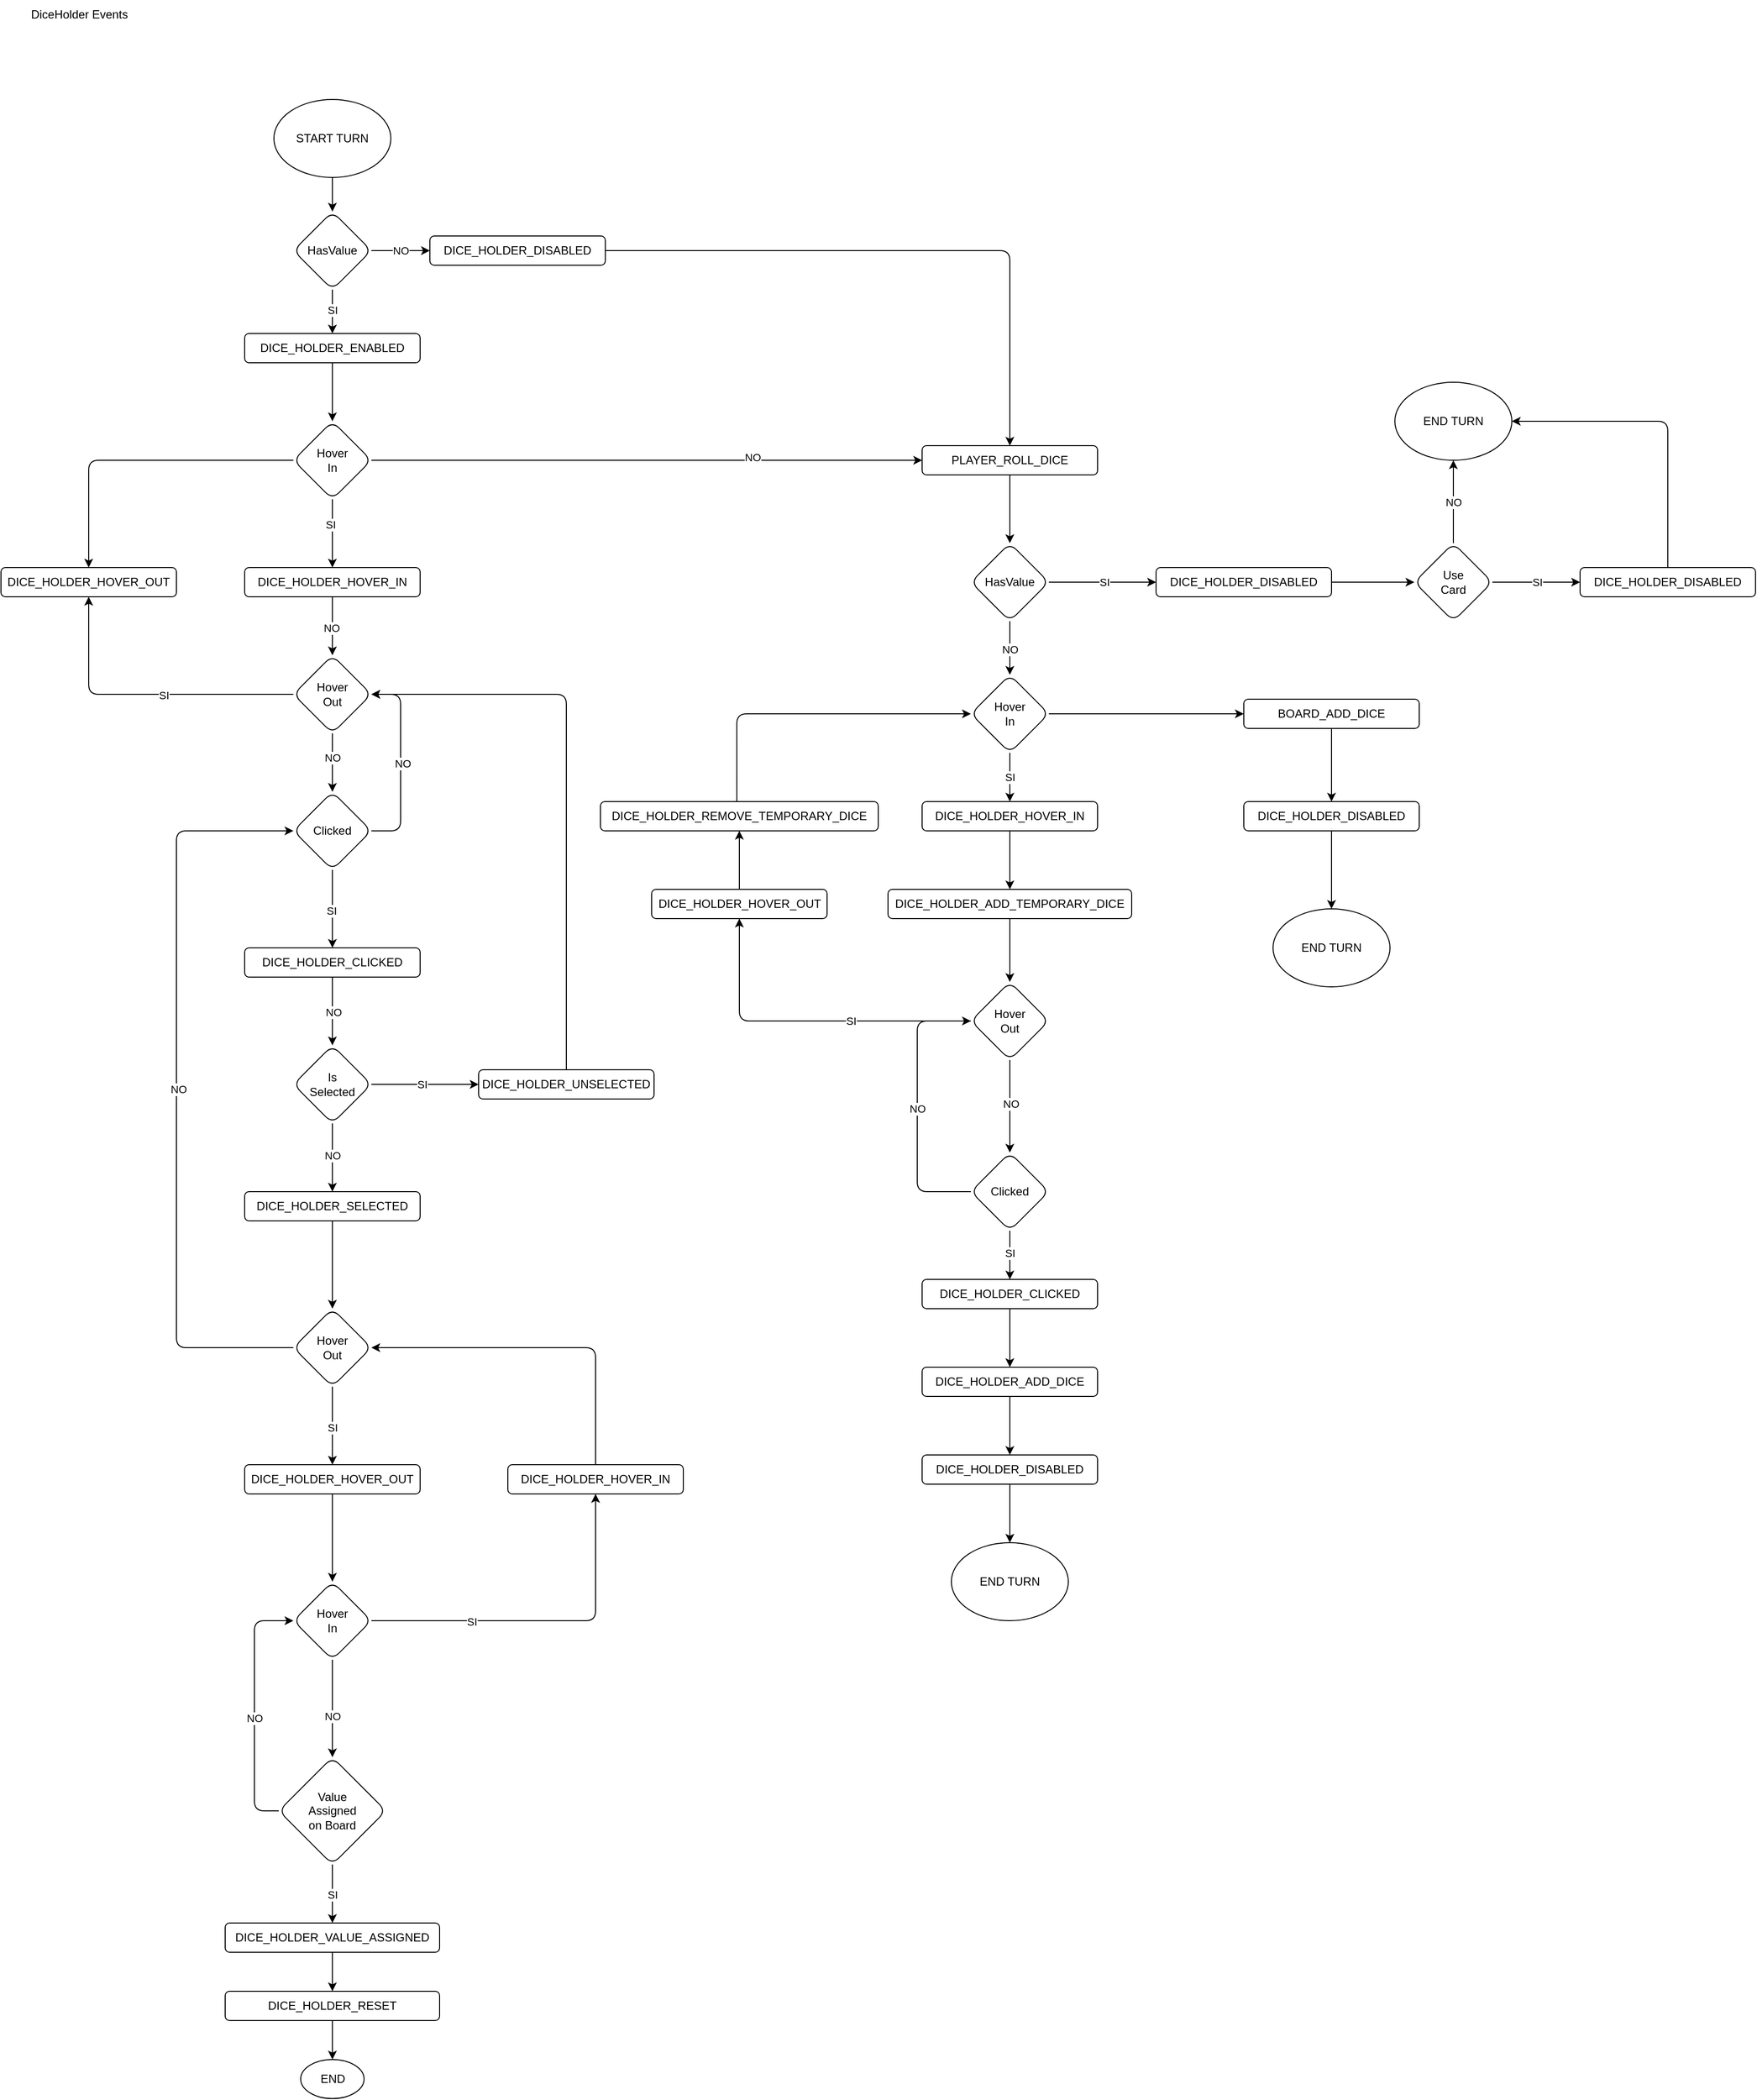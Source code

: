 <mxfile>
    <diagram id="wzjR2wCXqIjvJVAoCHVn" name="Page-1">
        <mxGraphModel dx="1646" dy="928" grid="1" gridSize="10" guides="1" tooltips="1" connect="1" arrows="1" fold="1" page="1" pageScale="1" pageWidth="850" pageHeight="1100" background="#FFFFFF" math="0" shadow="0">
            <root>
                <mxCell id="0"/>
                <mxCell id="1" parent="0"/>
                <mxCell id="2" value="DiceHolder Events" style="text;html=1;align=center;verticalAlign=middle;resizable=0;points=[];autosize=1;strokeColor=none;fillColor=none;" parent="1" vertex="1">
                    <mxGeometry x="20" y="8" width="120" height="30" as="geometry"/>
                </mxCell>
                <mxCell id="16" style="edgeStyle=none;html=1;" parent="1" source="3" target="4" edge="1">
                    <mxGeometry relative="1" as="geometry"/>
                </mxCell>
                <mxCell id="3" value="START TURN" style="ellipse;whiteSpace=wrap;html=1;" parent="1" vertex="1">
                    <mxGeometry x="280" y="110" width="120" height="80" as="geometry"/>
                </mxCell>
                <mxCell id="7" style="edgeStyle=none;html=1;" parent="1" source="4" target="6" edge="1">
                    <mxGeometry relative="1" as="geometry"/>
                </mxCell>
                <mxCell id="8" value="NO" style="edgeLabel;html=1;align=center;verticalAlign=middle;resizable=0;points=[];" parent="7" vertex="1" connectable="0">
                    <mxGeometry x="0.163" y="2" relative="1" as="geometry">
                        <mxPoint x="-5" y="2" as="offset"/>
                    </mxGeometry>
                </mxCell>
                <mxCell id="17" style="edgeStyle=none;html=1;" parent="1" source="4" target="5" edge="1">
                    <mxGeometry relative="1" as="geometry"/>
                </mxCell>
                <mxCell id="137" value="SI" style="edgeLabel;html=1;align=center;verticalAlign=middle;resizable=0;points=[];" parent="17" vertex="1" connectable="0">
                    <mxGeometry x="-0.084" relative="1" as="geometry">
                        <mxPoint as="offset"/>
                    </mxGeometry>
                </mxCell>
                <mxCell id="4" value="HasValue" style="rhombus;whiteSpace=wrap;html=1;perimeterSpacing=0;rounded=1;" parent="1" vertex="1">
                    <mxGeometry x="300" y="225" width="80" height="80" as="geometry"/>
                </mxCell>
                <mxCell id="18" style="edgeStyle=none;html=1;" parent="1" source="5" target="11" edge="1">
                    <mxGeometry relative="1" as="geometry"/>
                </mxCell>
                <mxCell id="5" value="DICE_HOLDER_ENABLED" style="rounded=1;whiteSpace=wrap;html=1;" parent="1" vertex="1">
                    <mxGeometry x="250" y="350" width="180" height="30" as="geometry"/>
                </mxCell>
                <mxCell id="6" value="DICE_HOLDER_DISABLED" style="rounded=1;whiteSpace=wrap;html=1;" parent="1" vertex="1">
                    <mxGeometry x="440" y="250" width="180" height="30" as="geometry"/>
                </mxCell>
                <mxCell id="87" style="edgeStyle=none;html=1;" parent="1" source="10" target="86" edge="1">
                    <mxGeometry relative="1" as="geometry"/>
                </mxCell>
                <mxCell id="10" value="PLAYER_ROLL_DICE" style="rounded=1;whiteSpace=wrap;html=1;" parent="1" vertex="1">
                    <mxGeometry x="945" y="465" width="180" height="30" as="geometry"/>
                </mxCell>
                <mxCell id="15" style="edgeStyle=none;html=1;" parent="1" source="11" target="10" edge="1">
                    <mxGeometry relative="1" as="geometry"/>
                </mxCell>
                <mxCell id="35" value="NO" style="edgeLabel;html=1;align=center;verticalAlign=middle;resizable=0;points=[];" parent="15" vertex="1" connectable="0">
                    <mxGeometry x="0.382" y="3" relative="1" as="geometry">
                        <mxPoint as="offset"/>
                    </mxGeometry>
                </mxCell>
                <mxCell id="22" style="edgeStyle=none;html=1;" parent="1" source="11" target="20" edge="1">
                    <mxGeometry relative="1" as="geometry"/>
                </mxCell>
                <mxCell id="25" value="SI" style="edgeLabel;html=1;align=center;verticalAlign=middle;resizable=0;points=[];" parent="22" vertex="1" connectable="0">
                    <mxGeometry x="-0.26" y="-2" relative="1" as="geometry">
                        <mxPoint as="offset"/>
                    </mxGeometry>
                </mxCell>
                <mxCell id="23" style="edgeStyle=orthogonalEdgeStyle;html=1;entryX=0.5;entryY=0;entryDx=0;entryDy=0;" parent="1" source="11" target="21" edge="1">
                    <mxGeometry relative="1" as="geometry"/>
                </mxCell>
                <mxCell id="11" value="Hover&lt;div&gt;In&lt;/div&gt;" style="rhombus;whiteSpace=wrap;html=1;perimeterSpacing=0;rounded=1;" parent="1" vertex="1">
                    <mxGeometry x="300" y="440" width="80" height="80" as="geometry"/>
                </mxCell>
                <mxCell id="14" style="edgeStyle=orthogonalEdgeStyle;html=1;exitX=1;exitY=0.5;exitDx=0;exitDy=0;entryX=0.5;entryY=0;entryDx=0;entryDy=0;" parent="1" source="6" target="10" edge="1">
                    <mxGeometry relative="1" as="geometry">
                        <mxPoint x="840" y="410" as="targetPoint"/>
                    </mxGeometry>
                </mxCell>
                <mxCell id="27" style="edgeStyle=none;html=1;" parent="1" source="20" target="26" edge="1">
                    <mxGeometry relative="1" as="geometry"/>
                </mxCell>
                <mxCell id="28" value="NO" style="edgeLabel;html=1;align=center;verticalAlign=middle;resizable=0;points=[];" parent="27" vertex="1" connectable="0">
                    <mxGeometry x="0.067" y="-1" relative="1" as="geometry">
                        <mxPoint as="offset"/>
                    </mxGeometry>
                </mxCell>
                <mxCell id="20" value="DICE_HOLDER_HOVER_IN" style="rounded=1;whiteSpace=wrap;html=1;" parent="1" vertex="1">
                    <mxGeometry x="250" y="590" width="180" height="30" as="geometry"/>
                </mxCell>
                <mxCell id="21" value="DICE_HOLDER_HOVER_OUT" style="rounded=1;whiteSpace=wrap;html=1;" parent="1" vertex="1">
                    <mxGeometry y="590" width="180" height="30" as="geometry"/>
                </mxCell>
                <mxCell id="29" style="edgeStyle=orthogonalEdgeStyle;html=1;entryX=0.5;entryY=1;entryDx=0;entryDy=0;" parent="1" source="26" target="21" edge="1">
                    <mxGeometry relative="1" as="geometry"/>
                </mxCell>
                <mxCell id="46" value="SI" style="edgeLabel;html=1;align=center;verticalAlign=middle;resizable=0;points=[];" parent="29" vertex="1" connectable="0">
                    <mxGeometry x="-0.143" y="1" relative="1" as="geometry">
                        <mxPoint as="offset"/>
                    </mxGeometry>
                </mxCell>
                <mxCell id="32" style="edgeStyle=none;html=1;" parent="1" source="26" target="31" edge="1">
                    <mxGeometry relative="1" as="geometry"/>
                </mxCell>
                <mxCell id="36" value="NO" style="edgeLabel;html=1;align=center;verticalAlign=middle;resizable=0;points=[];" parent="32" vertex="1" connectable="0">
                    <mxGeometry x="-0.171" relative="1" as="geometry">
                        <mxPoint as="offset"/>
                    </mxGeometry>
                </mxCell>
                <mxCell id="26" value="Hover&lt;div&gt;Out&lt;/div&gt;" style="rhombus;whiteSpace=wrap;html=1;perimeterSpacing=0;rounded=1;" parent="1" vertex="1">
                    <mxGeometry x="300" y="680" width="80" height="80" as="geometry"/>
                </mxCell>
                <mxCell id="33" style="edgeStyle=orthogonalEdgeStyle;html=1;entryX=1;entryY=0.5;entryDx=0;entryDy=0;" parent="1" source="31" target="26" edge="1">
                    <mxGeometry relative="1" as="geometry">
                        <Array as="points">
                            <mxPoint x="410" y="860"/>
                            <mxPoint x="410" y="720"/>
                        </Array>
                    </mxGeometry>
                </mxCell>
                <mxCell id="34" value="NO" style="edgeLabel;html=1;align=center;verticalAlign=middle;resizable=0;points=[];" parent="33" vertex="1" connectable="0">
                    <mxGeometry x="-0.234" y="-2" relative="1" as="geometry">
                        <mxPoint y="-23" as="offset"/>
                    </mxGeometry>
                </mxCell>
                <mxCell id="39" style="edgeStyle=none;html=1;" parent="1" source="31" target="38" edge="1">
                    <mxGeometry relative="1" as="geometry"/>
                </mxCell>
                <mxCell id="40" value="SI" style="edgeLabel;html=1;align=center;verticalAlign=middle;resizable=0;points=[];" parent="39" vertex="1" connectable="0">
                    <mxGeometry x="0.041" y="-1" relative="1" as="geometry">
                        <mxPoint as="offset"/>
                    </mxGeometry>
                </mxCell>
                <mxCell id="31" value="Clicked" style="rhombus;whiteSpace=wrap;html=1;perimeterSpacing=0;rounded=1;" parent="1" vertex="1">
                    <mxGeometry x="300" y="820" width="80" height="80" as="geometry"/>
                </mxCell>
                <mxCell id="42" style="edgeStyle=none;html=1;entryX=0.5;entryY=0;entryDx=0;entryDy=0;" parent="1" source="38" target="41" edge="1">
                    <mxGeometry relative="1" as="geometry"/>
                </mxCell>
                <mxCell id="44" value="NO" style="edgeLabel;html=1;align=center;verticalAlign=middle;resizable=0;points=[];" parent="42" vertex="1" connectable="0">
                    <mxGeometry x="0.016" y="1" relative="1" as="geometry">
                        <mxPoint as="offset"/>
                    </mxGeometry>
                </mxCell>
                <mxCell id="38" value="DICE_HOLDER_CLICKED" style="rounded=1;whiteSpace=wrap;html=1;" parent="1" vertex="1">
                    <mxGeometry x="250" y="980" width="180" height="30" as="geometry"/>
                </mxCell>
                <mxCell id="49" style="edgeStyle=none;html=1;horizontal=1;" parent="1" source="41" target="48" edge="1">
                    <mxGeometry relative="1" as="geometry"/>
                </mxCell>
                <mxCell id="53" value="NO" style="edgeLabel;html=1;align=center;verticalAlign=middle;resizable=0;points=[];" parent="49" vertex="1" connectable="0">
                    <mxGeometry x="0.51" relative="1" as="geometry">
                        <mxPoint y="-20" as="offset"/>
                    </mxGeometry>
                </mxCell>
                <mxCell id="51" style="edgeStyle=none;html=1;entryX=0;entryY=0.5;entryDx=0;entryDy=0;" parent="1" source="41" target="50" edge="1">
                    <mxGeometry relative="1" as="geometry"/>
                </mxCell>
                <mxCell id="54" value="SI" style="edgeLabel;html=1;align=center;verticalAlign=middle;resizable=0;points=[];" parent="51" vertex="1" connectable="0">
                    <mxGeometry x="-0.054" relative="1" as="geometry">
                        <mxPoint as="offset"/>
                    </mxGeometry>
                </mxCell>
                <mxCell id="41" value="Is&lt;div&gt;Selected&lt;/div&gt;" style="rhombus;whiteSpace=wrap;html=1;perimeterSpacing=0;rounded=1;" parent="1" vertex="1">
                    <mxGeometry x="300" y="1080" width="80" height="80" as="geometry"/>
                </mxCell>
                <mxCell id="58" style="edgeStyle=none;html=1;" parent="1" source="48" target="57" edge="1">
                    <mxGeometry relative="1" as="geometry"/>
                </mxCell>
                <mxCell id="48" value="DICE_HOLDER_SELECTED" style="rounded=1;whiteSpace=wrap;html=1;" parent="1" vertex="1">
                    <mxGeometry x="250" y="1230" width="180" height="30" as="geometry"/>
                </mxCell>
                <mxCell id="56" style="edgeStyle=orthogonalEdgeStyle;html=1;" parent="1" source="50" edge="1">
                    <mxGeometry relative="1" as="geometry">
                        <mxPoint x="380" y="720" as="targetPoint"/>
                        <Array as="points">
                            <mxPoint x="580" y="720"/>
                        </Array>
                    </mxGeometry>
                </mxCell>
                <mxCell id="50" value="DICE_HOLDER_UNSELECTED" style="rounded=1;whiteSpace=wrap;html=1;" parent="1" vertex="1">
                    <mxGeometry x="490" y="1105" width="180" height="30" as="geometry"/>
                </mxCell>
                <mxCell id="59" style="edgeStyle=orthogonalEdgeStyle;html=1;entryX=0;entryY=0.5;entryDx=0;entryDy=0;exitX=0;exitY=0.5;exitDx=0;exitDy=0;" parent="1" source="57" target="31" edge="1">
                    <mxGeometry relative="1" as="geometry">
                        <mxPoint x="141.724" y="1040" as="targetPoint"/>
                        <Array as="points">
                            <mxPoint x="180" y="1390"/>
                            <mxPoint x="180" y="860"/>
                        </Array>
                    </mxGeometry>
                </mxCell>
                <mxCell id="60" value="NO" style="edgeLabel;html=1;align=center;verticalAlign=middle;resizable=0;points=[];" parent="59" vertex="1" connectable="0">
                    <mxGeometry x="0.0" y="-2" relative="1" as="geometry">
                        <mxPoint as="offset"/>
                    </mxGeometry>
                </mxCell>
                <mxCell id="63" style="edgeStyle=none;html=1;entryX=0.5;entryY=0;entryDx=0;entryDy=0;" parent="1" source="57" target="62" edge="1">
                    <mxGeometry relative="1" as="geometry"/>
                </mxCell>
                <mxCell id="64" value="SI" style="edgeLabel;html=1;align=center;verticalAlign=middle;resizable=0;points=[];" parent="63" vertex="1" connectable="0">
                    <mxGeometry x="0.044" relative="1" as="geometry">
                        <mxPoint as="offset"/>
                    </mxGeometry>
                </mxCell>
                <mxCell id="57" value="Hover&lt;div&gt;Out&lt;/div&gt;" style="rhombus;whiteSpace=wrap;html=1;perimeterSpacing=0;rounded=1;" parent="1" vertex="1">
                    <mxGeometry x="300" y="1350" width="80" height="80" as="geometry"/>
                </mxCell>
                <mxCell id="66" style="edgeStyle=none;html=1;entryX=0.5;entryY=0;entryDx=0;entryDy=0;" parent="1" source="62" target="65" edge="1">
                    <mxGeometry relative="1" as="geometry"/>
                </mxCell>
                <mxCell id="62" value="DICE_HOLDER_HOVER_OUT" style="rounded=1;whiteSpace=wrap;html=1;" parent="1" vertex="1">
                    <mxGeometry x="250" y="1510" width="180" height="30" as="geometry"/>
                </mxCell>
                <mxCell id="68" style="edgeStyle=orthogonalEdgeStyle;html=1;entryX=0.5;entryY=1;entryDx=0;entryDy=0;" parent="1" source="65" target="67" edge="1">
                    <mxGeometry relative="1" as="geometry"/>
                </mxCell>
                <mxCell id="70" value="SI" style="edgeLabel;html=1;align=center;verticalAlign=middle;resizable=0;points=[];" parent="68" vertex="1" connectable="0">
                    <mxGeometry x="-0.431" y="-1" relative="1" as="geometry">
                        <mxPoint as="offset"/>
                    </mxGeometry>
                </mxCell>
                <mxCell id="73" style="edgeStyle=none;html=1;entryX=0.5;entryY=0;entryDx=0;entryDy=0;" parent="1" source="65" target="72" edge="1">
                    <mxGeometry relative="1" as="geometry"/>
                </mxCell>
                <mxCell id="74" value="NO" style="edgeLabel;html=1;align=center;verticalAlign=middle;resizable=0;points=[];" parent="73" vertex="1" connectable="0">
                    <mxGeometry x="0.157" relative="1" as="geometry">
                        <mxPoint as="offset"/>
                    </mxGeometry>
                </mxCell>
                <mxCell id="65" value="Hover&lt;div&gt;In&lt;/div&gt;" style="rhombus;whiteSpace=wrap;html=1;perimeterSpacing=0;rounded=1;" parent="1" vertex="1">
                    <mxGeometry x="300" y="1630" width="80" height="80" as="geometry"/>
                </mxCell>
                <mxCell id="71" style="edgeStyle=orthogonalEdgeStyle;html=1;entryX=1;entryY=0.5;entryDx=0;entryDy=0;exitX=0.5;exitY=0;exitDx=0;exitDy=0;" parent="1" source="67" target="57" edge="1">
                    <mxGeometry relative="1" as="geometry"/>
                </mxCell>
                <mxCell id="67" value="DICE_HOLDER_HOVER_IN" style="rounded=1;whiteSpace=wrap;html=1;" parent="1" vertex="1">
                    <mxGeometry x="520" y="1510" width="180" height="30" as="geometry"/>
                </mxCell>
                <mxCell id="75" style="edgeStyle=orthogonalEdgeStyle;html=1;entryX=0;entryY=0.5;entryDx=0;entryDy=0;exitX=0;exitY=0.5;exitDx=0;exitDy=0;" parent="1" source="72" target="65" edge="1">
                    <mxGeometry relative="1" as="geometry">
                        <Array as="points">
                            <mxPoint x="260" y="1865"/>
                            <mxPoint x="260" y="1670"/>
                        </Array>
                    </mxGeometry>
                </mxCell>
                <mxCell id="77" value="NO" style="edgeLabel;html=1;align=center;verticalAlign=middle;resizable=0;points=[];" parent="75" vertex="1" connectable="0">
                    <mxGeometry x="-0.076" relative="1" as="geometry">
                        <mxPoint as="offset"/>
                    </mxGeometry>
                </mxCell>
                <mxCell id="80" style="edgeStyle=none;html=1;" parent="1" source="72" target="79" edge="1">
                    <mxGeometry relative="1" as="geometry"/>
                </mxCell>
                <mxCell id="81" value="SI" style="edgeLabel;html=1;align=center;verticalAlign=middle;resizable=0;points=[];" parent="80" vertex="1" connectable="0">
                    <mxGeometry x="0.023" relative="1" as="geometry">
                        <mxPoint as="offset"/>
                    </mxGeometry>
                </mxCell>
                <mxCell id="72" value="Value&lt;div&gt;Assigned&lt;/div&gt;&lt;div&gt;on Board&lt;/div&gt;" style="rhombus;whiteSpace=wrap;html=1;perimeterSpacing=0;rounded=1;" parent="1" vertex="1">
                    <mxGeometry x="285" y="1810" width="110" height="110" as="geometry"/>
                </mxCell>
                <mxCell id="83" style="edgeStyle=none;html=1;" parent="1" source="79" target="82" edge="1">
                    <mxGeometry relative="1" as="geometry"/>
                </mxCell>
                <mxCell id="79" value="DICE_HOLDER_VALUE_ASSIGNED" style="rounded=1;whiteSpace=wrap;html=1;" parent="1" vertex="1">
                    <mxGeometry x="230" y="1980" width="220" height="30" as="geometry"/>
                </mxCell>
                <mxCell id="85" style="edgeStyle=none;html=1;" parent="1" source="82" target="84" edge="1">
                    <mxGeometry relative="1" as="geometry"/>
                </mxCell>
                <mxCell id="82" value="DICE_HOLDER_RESET" style="rounded=1;whiteSpace=wrap;html=1;" parent="1" vertex="1">
                    <mxGeometry x="230" y="2050" width="220" height="30" as="geometry"/>
                </mxCell>
                <mxCell id="84" value="END" style="ellipse;whiteSpace=wrap;html=1;" parent="1" vertex="1">
                    <mxGeometry x="307.5" y="2120" width="65" height="40" as="geometry"/>
                </mxCell>
                <mxCell id="89" style="edgeStyle=none;html=1;" parent="1" source="86" target="88" edge="1">
                    <mxGeometry relative="1" as="geometry"/>
                </mxCell>
                <mxCell id="121" value="NO" style="edgeLabel;html=1;align=center;verticalAlign=middle;resizable=0;points=[];" parent="89" vertex="1" connectable="0">
                    <mxGeometry x="0.052" relative="1" as="geometry">
                        <mxPoint as="offset"/>
                    </mxGeometry>
                </mxCell>
                <mxCell id="120" style="edgeStyle=none;html=1;entryX=0;entryY=0.5;entryDx=0;entryDy=0;" parent="1" source="86" target="118" edge="1">
                    <mxGeometry relative="1" as="geometry"/>
                </mxCell>
                <mxCell id="122" value="SI" style="edgeLabel;html=1;align=center;verticalAlign=middle;resizable=0;points=[];" parent="120" vertex="1" connectable="0">
                    <mxGeometry x="0.037" relative="1" as="geometry">
                        <mxPoint as="offset"/>
                    </mxGeometry>
                </mxCell>
                <mxCell id="86" value="HasValue" style="rhombus;whiteSpace=wrap;html=1;perimeterSpacing=0;rounded=1;" parent="1" vertex="1">
                    <mxGeometry x="995" y="565" width="80" height="80" as="geometry"/>
                </mxCell>
                <mxCell id="91" style="edgeStyle=none;html=1;" parent="1" source="88" target="90" edge="1">
                    <mxGeometry relative="1" as="geometry"/>
                </mxCell>
                <mxCell id="123" value="SI" style="edgeLabel;html=1;align=center;verticalAlign=middle;resizable=0;points=[];" parent="91" vertex="1" connectable="0">
                    <mxGeometry x="0.002" relative="1" as="geometry">
                        <mxPoint as="offset"/>
                    </mxGeometry>
                </mxCell>
                <mxCell id="147" style="edgeStyle=none;html=1;entryX=0;entryY=0.5;entryDx=0;entryDy=0;" parent="1" source="88" target="146" edge="1">
                    <mxGeometry relative="1" as="geometry"/>
                </mxCell>
                <mxCell id="88" value="Hover&lt;div&gt;In&lt;/div&gt;" style="rhombus;whiteSpace=wrap;html=1;perimeterSpacing=0;rounded=1;" parent="1" vertex="1">
                    <mxGeometry x="995" y="700" width="80" height="80" as="geometry"/>
                </mxCell>
                <mxCell id="93" style="edgeStyle=none;html=1;" parent="1" source="90" target="92" edge="1">
                    <mxGeometry relative="1" as="geometry"/>
                </mxCell>
                <mxCell id="90" value="DICE_HOLDER_HOVER_IN" style="rounded=1;whiteSpace=wrap;html=1;" parent="1" vertex="1">
                    <mxGeometry x="945" y="830" width="180" height="30" as="geometry"/>
                </mxCell>
                <mxCell id="102" style="edgeStyle=none;html=1;entryX=0.5;entryY=0;entryDx=0;entryDy=0;" parent="1" source="92" target="94" edge="1">
                    <mxGeometry relative="1" as="geometry"/>
                </mxCell>
                <mxCell id="92" value="DICE_HOLDER_ADD_TEMPORARY_DICE" style="rounded=1;whiteSpace=wrap;html=1;" parent="1" vertex="1">
                    <mxGeometry x="910" y="920" width="250" height="30" as="geometry"/>
                </mxCell>
                <mxCell id="97" style="edgeStyle=none;html=1;" parent="1" source="94" target="96" edge="1">
                    <mxGeometry relative="1" as="geometry"/>
                </mxCell>
                <mxCell id="99" value="NO" style="edgeLabel;html=1;align=center;verticalAlign=middle;resizable=0;points=[];" parent="97" vertex="1" connectable="0">
                    <mxGeometry x="-0.063" y="1" relative="1" as="geometry">
                        <mxPoint as="offset"/>
                    </mxGeometry>
                </mxCell>
                <mxCell id="106" style="edgeStyle=orthogonalEdgeStyle;html=1;entryX=0.5;entryY=1;entryDx=0;entryDy=0;" parent="1" source="94" target="103" edge="1">
                    <mxGeometry relative="1" as="geometry"/>
                </mxCell>
                <mxCell id="109" value="SI" style="edgeLabel;html=1;align=center;verticalAlign=middle;resizable=0;points=[];" parent="106" vertex="1" connectable="0">
                    <mxGeometry x="-0.278" relative="1" as="geometry">
                        <mxPoint as="offset"/>
                    </mxGeometry>
                </mxCell>
                <mxCell id="94" value="Hover&lt;div&gt;Out&lt;/div&gt;" style="rhombus;whiteSpace=wrap;html=1;perimeterSpacing=0;rounded=1;" parent="1" vertex="1">
                    <mxGeometry x="995" y="1015" width="80" height="80" as="geometry"/>
                </mxCell>
                <mxCell id="98" style="edgeStyle=orthogonalEdgeStyle;html=1;entryX=0;entryY=0.5;entryDx=0;entryDy=0;exitX=0;exitY=0.5;exitDx=0;exitDy=0;" parent="1" source="96" target="94" edge="1">
                    <mxGeometry relative="1" as="geometry">
                        <Array as="points">
                            <mxPoint x="940" y="1230"/>
                            <mxPoint x="940" y="1055"/>
                        </Array>
                    </mxGeometry>
                </mxCell>
                <mxCell id="101" value="NO" style="edgeLabel;html=1;align=center;verticalAlign=middle;resizable=0;points=[];" parent="98" vertex="1" connectable="0">
                    <mxGeometry x="-0.014" relative="1" as="geometry">
                        <mxPoint as="offset"/>
                    </mxGeometry>
                </mxCell>
                <mxCell id="111" style="edgeStyle=none;html=1;" parent="1" source="96" target="110" edge="1">
                    <mxGeometry relative="1" as="geometry"/>
                </mxCell>
                <mxCell id="140" value="SI" style="edgeLabel;html=1;align=center;verticalAlign=middle;resizable=0;points=[];" parent="111" vertex="1" connectable="0">
                    <mxGeometry x="-0.093" relative="1" as="geometry">
                        <mxPoint as="offset"/>
                    </mxGeometry>
                </mxCell>
                <mxCell id="96" value="Clicked" style="rhombus;whiteSpace=wrap;html=1;perimeterSpacing=0;rounded=1;" parent="1" vertex="1">
                    <mxGeometry x="995" y="1190" width="80" height="80" as="geometry"/>
                </mxCell>
                <mxCell id="107" style="edgeStyle=none;html=1;entryX=0.5;entryY=1;entryDx=0;entryDy=0;" parent="1" source="103" target="104" edge="1">
                    <mxGeometry relative="1" as="geometry"/>
                </mxCell>
                <mxCell id="103" value="DICE_HOLDER_HOVER_OUT" style="rounded=1;whiteSpace=wrap;html=1;" parent="1" vertex="1">
                    <mxGeometry x="667.5" y="920" width="180" height="30" as="geometry"/>
                </mxCell>
                <mxCell id="108" style="edgeStyle=orthogonalEdgeStyle;html=1;entryX=0;entryY=0.5;entryDx=0;entryDy=0;exitX=0.491;exitY=0.04;exitDx=0;exitDy=0;exitPerimeter=0;" parent="1" source="104" target="88" edge="1">
                    <mxGeometry relative="1" as="geometry">
                        <mxPoint x="640" y="760" as="sourcePoint"/>
                        <mxPoint x="957.5" y="730" as="targetPoint"/>
                        <Array as="points">
                            <mxPoint x="755" y="740"/>
                        </Array>
                    </mxGeometry>
                </mxCell>
                <mxCell id="104" value="DICE_HOLDER_REMOVE_TEMPORARY_DICE" style="rounded=1;whiteSpace=wrap;html=1;" parent="1" vertex="1">
                    <mxGeometry x="615" y="830" width="285" height="30" as="geometry"/>
                </mxCell>
                <mxCell id="115" style="edgeStyle=none;html=1;" parent="1" source="110" target="112" edge="1">
                    <mxGeometry relative="1" as="geometry"/>
                </mxCell>
                <mxCell id="110" value="DICE_HOLDER_CLICKED" style="rounded=1;whiteSpace=wrap;html=1;" parent="1" vertex="1">
                    <mxGeometry x="945" y="1320" width="180" height="30" as="geometry"/>
                </mxCell>
                <mxCell id="116" style="edgeStyle=none;html=1;" parent="1" source="112" target="113" edge="1">
                    <mxGeometry relative="1" as="geometry"/>
                </mxCell>
                <mxCell id="112" value="DICE_HOLDER_ADD_DICE" style="rounded=1;whiteSpace=wrap;html=1;" parent="1" vertex="1">
                    <mxGeometry x="945" y="1410" width="180" height="30" as="geometry"/>
                </mxCell>
                <mxCell id="117" style="edgeStyle=none;html=1;" parent="1" source="113" target="114" edge="1">
                    <mxGeometry relative="1" as="geometry"/>
                </mxCell>
                <mxCell id="113" value="DICE_HOLDER_DISABLED" style="rounded=1;whiteSpace=wrap;html=1;" parent="1" vertex="1">
                    <mxGeometry x="945" y="1500" width="180" height="30" as="geometry"/>
                </mxCell>
                <mxCell id="114" value="END TURN" style="ellipse;whiteSpace=wrap;html=1;" parent="1" vertex="1">
                    <mxGeometry x="975" y="1590" width="120" height="80" as="geometry"/>
                </mxCell>
                <mxCell id="125" style="edgeStyle=none;html=1;entryX=0;entryY=0.5;entryDx=0;entryDy=0;" parent="1" source="118" target="124" edge="1">
                    <mxGeometry relative="1" as="geometry"/>
                </mxCell>
                <mxCell id="118" value="DICE_HOLDER_DISABLED" style="rounded=1;whiteSpace=wrap;html=1;" parent="1" vertex="1">
                    <mxGeometry x="1185" y="590" width="180" height="30" as="geometry"/>
                </mxCell>
                <mxCell id="128" style="edgeStyle=none;html=1;entryX=0.5;entryY=1;entryDx=0;entryDy=0;" parent="1" source="124" target="126" edge="1">
                    <mxGeometry relative="1" as="geometry"/>
                </mxCell>
                <mxCell id="130" value="NO" style="edgeLabel;html=1;align=center;verticalAlign=middle;resizable=0;points=[];" parent="128" vertex="1" connectable="0">
                    <mxGeometry x="-0.007" relative="1" as="geometry">
                        <mxPoint as="offset"/>
                    </mxGeometry>
                </mxCell>
                <mxCell id="132" style="edgeStyle=none;html=1;entryX=0;entryY=0.5;entryDx=0;entryDy=0;" parent="1" source="124" target="131" edge="1">
                    <mxGeometry relative="1" as="geometry"/>
                </mxCell>
                <mxCell id="136" value="SI" style="edgeLabel;html=1;align=center;verticalAlign=middle;resizable=0;points=[];" parent="132" vertex="1" connectable="0">
                    <mxGeometry x="0.01" relative="1" as="geometry">
                        <mxPoint as="offset"/>
                    </mxGeometry>
                </mxCell>
                <mxCell id="124" value="Use&lt;div&gt;Card&lt;/div&gt;" style="rhombus;whiteSpace=wrap;html=1;perimeterSpacing=0;rounded=1;" parent="1" vertex="1">
                    <mxGeometry x="1450" y="565" width="80" height="80" as="geometry"/>
                </mxCell>
                <mxCell id="126" value="END TURN" style="ellipse;whiteSpace=wrap;html=1;" parent="1" vertex="1">
                    <mxGeometry x="1430" y="400" width="120" height="80" as="geometry"/>
                </mxCell>
                <mxCell id="133" style="edgeStyle=orthogonalEdgeStyle;html=1;entryX=1;entryY=0.5;entryDx=0;entryDy=0;exitX=0.5;exitY=0;exitDx=0;exitDy=0;" parent="1" source="131" target="126" edge="1">
                    <mxGeometry relative="1" as="geometry"/>
                </mxCell>
                <mxCell id="131" value="DICE_HOLDER_DISABLED" style="rounded=1;whiteSpace=wrap;html=1;" parent="1" vertex="1">
                    <mxGeometry x="1620" y="590" width="180" height="30" as="geometry"/>
                </mxCell>
                <mxCell id="142" value="END TURN" style="ellipse;whiteSpace=wrap;html=1;" parent="1" vertex="1">
                    <mxGeometry x="1305" y="940" width="120" height="80" as="geometry"/>
                </mxCell>
                <mxCell id="149" style="edgeStyle=none;html=1;" parent="1" source="145" target="142" edge="1">
                    <mxGeometry relative="1" as="geometry"/>
                </mxCell>
                <mxCell id="145" value="DICE_HOLDER_DISABLED" style="rounded=1;whiteSpace=wrap;html=1;" parent="1" vertex="1">
                    <mxGeometry x="1275" y="830" width="180" height="30" as="geometry"/>
                </mxCell>
                <mxCell id="148" style="edgeStyle=none;html=1;" parent="1" source="146" target="145" edge="1">
                    <mxGeometry relative="1" as="geometry"/>
                </mxCell>
                <mxCell id="146" value="BOARD_ADD_DICE" style="rounded=1;whiteSpace=wrap;html=1;" parent="1" vertex="1">
                    <mxGeometry x="1275" y="725" width="180" height="30" as="geometry"/>
                </mxCell>
            </root>
        </mxGraphModel>
    </diagram>
</mxfile>